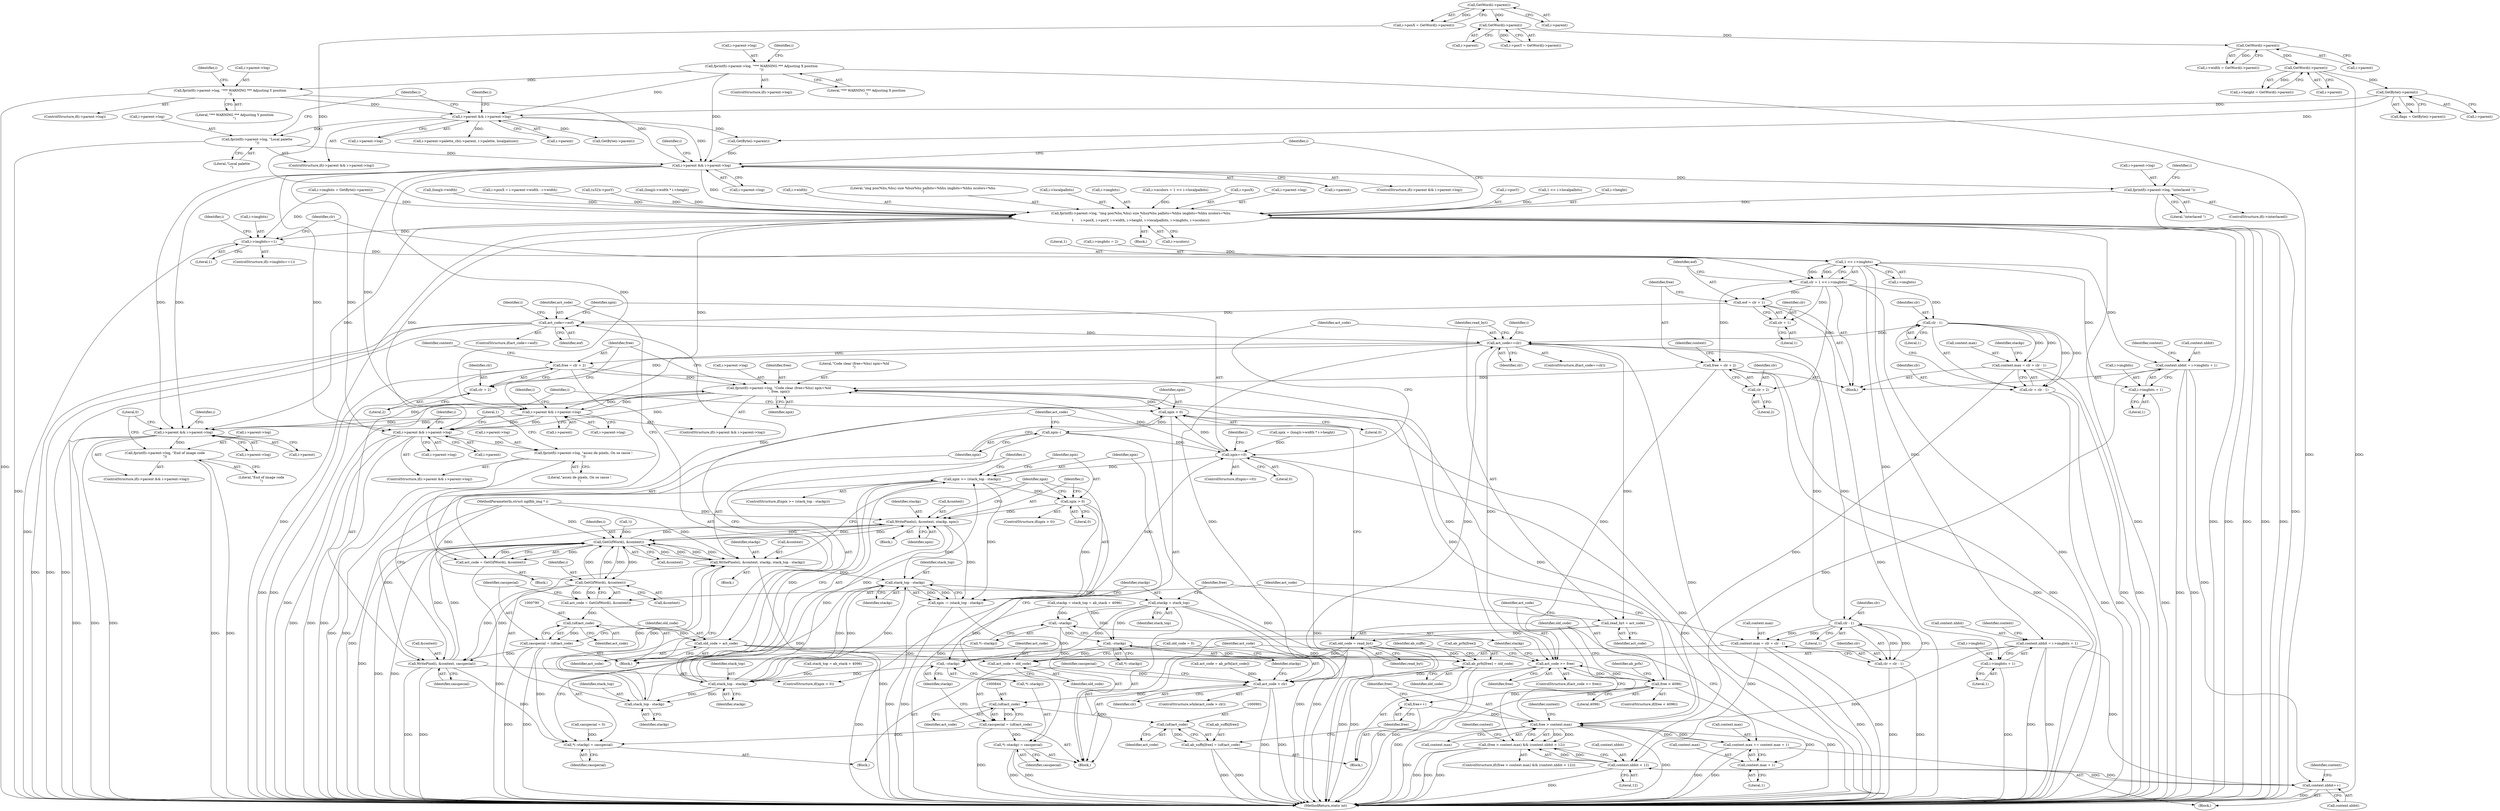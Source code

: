 digraph "0_ngiflib_cf429e0a2fe26b5f01ce0c8e9b79432e94509b6e@API" {
"1000444" [label="(Call,fprintf(i->parent->log, \"Local palette\n\"))"];
"1000435" [label="(Call,i->parent && i->parent->log)"];
"1000379" [label="(Call,GetByte(i->parent))"];
"1000189" [label="(Call,GetWord(i->parent))"];
"1000181" [label="(Call,GetWord(i->parent))"];
"1000173" [label="(Call,GetWord(i->parent))"];
"1000165" [label="(Call,GetWord(i->parent))"];
"1000292" [label="(Call,fprintf(i->parent->log, \"*** WARNING *** Adjusting Y position\n\"))"];
"1000251" [label="(Call,fprintf(i->parent->log, \"*** WARNING *** Adjusting X position\n\"))"];
"1000560" [label="(Call,i->parent && i->parent->log)"];
"1000574" [label="(Call,fprintf(i->parent->log, \"interlaced \"))"];
"1000581" [label="(Call,fprintf(i->parent->log, \"img pos(%hu,%hu) size %hux%hu palbits=%hhu imgbits=%hhu ncolors=%hu\n\",\n\t       i->posX, i->posY, i->width, i->height, i->localpalbits, i->imgbits, i->ncolors))"];
"1000610" [label="(Call,i->imgbits==1)"];
"1000623" [label="(Call,1 << i->imgbits)"];
"1000621" [label="(Call,clr = 1 << i->imgbits)"];
"1000628" [label="(Call,eof = clr + 1)"];
"1000687" [label="(Call,act_code==eof)"];
"1000735" [label="(Call,act_code==clr)"];
"1000758" [label="(Call,free = clr + 2)"];
"1000749" [label="(Call,fprintf(i->parent->log, \"Code clear (free=%hu) npix=%ld\n\", free, npix))"];
"1000692" [label="(Call,i->parent && i->parent->log)"];
"1000701" [label="(Call,fprintf(i->parent->log, \"End of image code\n\"))"];
"1000716" [label="(Call,i->parent && i->parent->log)"];
"1000725" [label="(Call,fprintf(i->parent->log, \"assez de pixels, On se casse !\n\"))"];
"1000740" [label="(Call,i->parent && i->parent->log)"];
"1000796" [label="(Call,npix > 0)"];
"1000804" [label="(Call,npix--)"];
"1000711" [label="(Call,npix==0)"];
"1000852" [label="(Call,npix >= (stack_top - stackp))"];
"1000868" [label="(Call,npix > 0)"];
"1000872" [label="(Call,WritePixels(i, &context, stackp, npix))"];
"1000682" [label="(Call,GetGifWord(i, &context))"];
"1000680" [label="(Call,act_code = GetGifWord(i, &context))"];
"1000783" [label="(Call,GetGifWord(i, &context))"];
"1000781" [label="(Call,act_code = GetGifWord(i, &context))"];
"1000789" [label="(Call,(u8)act_code)"];
"1000787" [label="(Call,casspecial = (u8)act_code)"];
"1000799" [label="(Call,WritePixel(i, &context, casspecial))"];
"1000816" [label="(Call,*(--stackp) = casspecial)"];
"1000792" [label="(Call,old_code = act_code)"];
"1000821" [label="(Call,act_code = old_code)"];
"1000825" [label="(Call,act_code > clr)"];
"1000843" [label="(Call,(u8)act_code)"];
"1000841" [label="(Call,casspecial = (u8)act_code)"];
"1000846" [label="(Call,*(--stackp) = casspecial)"];
"1000900" [label="(Call,(u8)act_code)"];
"1000896" [label="(Call,ab_suffx[free] = (u8)act_code)"];
"1000891" [label="(Call,ab_prfx[free] = old_code)"];
"1000858" [label="(Call,WritePixels(i, &context, stackp, stack_top - stackp))"];
"1000880" [label="(Call,stack_top - stackp)"];
"1000854" [label="(Call,stack_top - stackp)"];
"1000863" [label="(Call,stack_top - stackp)"];
"1000878" [label="(Call,npix -= (stack_top - stackp))"];
"1000883" [label="(Call,stackp = stack_top)"];
"1000818" [label="(Call,--stackp)"];
"1000831" [label="(Call,--stackp)"];
"1000848" [label="(Call,--stackp)"];
"1000812" [label="(Call,act_code >= free)"];
"1000887" [label="(Call,free < 4096)"];
"1000903" [label="(Call,free++)"];
"1000907" [label="(Call,free > context.max)"];
"1000906" [label="(Call,(free > context.max) && (context.nbbit < 12))"];
"1000922" [label="(Call,context.max += context.max + 1)"];
"1000926" [label="(Call,context.max + 1)"];
"1000760" [label="(Call,clr + 2)"];
"1000778" [label="(Call,clr - 1)"];
"1000772" [label="(Call,context.max = clr + clr - 1)"];
"1000776" [label="(Call,clr + clr - 1)"];
"1000808" [label="(Call,read_byt = act_code)"];
"1000931" [label="(Call,old_code = read_byt)"];
"1000630" [label="(Call,clr + 1)"];
"1000633" [label="(Call,free = clr + 2)"];
"1000635" [label="(Call,clr + 2)"];
"1000653" [label="(Call,clr - 1)"];
"1000647" [label="(Call,context.max = clr + clr - 1)"];
"1000651" [label="(Call,clr + clr - 1)"];
"1000638" [label="(Call,context.nbbit = i->imgbits + 1)"];
"1000912" [label="(Call,context.nbbit < 12)"];
"1000918" [label="(Call,context.nbbit++)"];
"1000642" [label="(Call,i->imgbits + 1)"];
"1000763" [label="(Call,context.nbbit = i->imgbits + 1)"];
"1000767" [label="(Call,i->imgbits + 1)"];
"1000900" [label="(Call,(u8)act_code)"];
"1000129" [label="(MethodParameterIn,struct ngiflib_img * i)"];
"1000301" [label="(Identifier,i)"];
"1000580" [label="(Literal,\"interlaced \")"];
"1000701" [label="(Call,fprintf(i->parent->log, \"End of image code\n\"))"];
"1000904" [label="(Identifier,free)"];
"1000369" [label="(Call,(long)i->width)"];
"1000245" [label="(ControlStructure,if(i->parent->log))"];
"1000815" [label="(Block,)"];
"1000166" [label="(Call,i->parent)"];
"1000927" [label="(Call,context.max)"];
"1000258" [label="(Call,i->posX = i->parent->width - i->width)"];
"1000257" [label="(Literal,\"*** WARNING *** Adjusting X position\n\")"];
"1000341" [label="(Call,(u32)i->posY)"];
"1000731" [label="(Literal,\"assez de pixels, On se casse !\n\")"];
"1000710" [label="(ControlStructure,if(npix==0))"];
"1000800" [label="(Identifier,i)"];
"1000625" [label="(Call,i->imgbits)"];
"1000869" [label="(Identifier,npix)"];
"1000251" [label="(Call,fprintf(i->parent->log, \"*** WARNING *** Adjusting X position\n\"))"];
"1000826" [label="(Identifier,act_code)"];
"1000434" [label="(ControlStructure,if(i->parent && i->parent->log))"];
"1000368" [label="(Call,(long)i->width * i->height)"];
"1000564" [label="(Call,i->parent->log)"];
"1000804" [label="(Call,npix--)"];
"1000893" [label="(Identifier,ab_prfx)"];
"1000733" [label="(Literal,1)"];
"1000791" [label="(Identifier,act_code)"];
"1000293" [label="(Call,i->parent->log)"];
"1000561" [label="(Call,i->parent)"];
"1000648" [label="(Call,context.max)"];
"1000814" [label="(Identifier,free)"];
"1000173" [label="(Call,GetWord(i->parent))"];
"1000614" [label="(Literal,1)"];
"1000143" [label="(Call,old_code = 0)"];
"1000764" [label="(Call,context.nbbit)"];
"1000807" [label="(Block,)"];
"1000763" [label="(Call,context.nbbit = i->imgbits + 1)"];
"1000871" [label="(Block,)"];
"1000640" [label="(Identifier,context)"];
"1000787" [label="(Call,casspecial = (u8)act_code)"];
"1000185" [label="(Call,i->height = GetWord(i->parent))"];
"1000712" [label="(Identifier,npix)"];
"1000182" [label="(Call,i->parent)"];
"1000450" [label="(Literal,\"Local palette\n\")"];
"1000908" [label="(Identifier,free)"];
"1000611" [label="(Call,i->imgbits)"];
"1000862" [label="(Identifier,stackp)"];
"1000581" [label="(Call,fprintf(i->parent->log, \"img pos(%hu,%hu) size %hux%hu palbits=%hhu imgbits=%hhu ncolors=%hu\n\",\n\t       i->posX, i->posY, i->width, i->height, i->localpalbits, i->imgbits, i->ncolors))"];
"1000687" [label="(Call,act_code==eof)"];
"1000778" [label="(Call,clr - 1)"];
"1000765" [label="(Identifier,context)"];
"1000905" [label="(ControlStructure,if((free > context.max) && (context.nbbit < 12)))"];
"1000783" [label="(Call,GetGifWord(i, &context))"];
"1000930" [label="(Literal,1)"];
"1000784" [label="(Identifier,i)"];
"1000882" [label="(Identifier,stackp)"];
"1000858" [label="(Call,WritePixels(i, &context, stackp, stack_top - stackp))"];
"1000744" [label="(Call,i->parent->log)"];
"1000551" [label="(Call,i->imgbits = GetByte(i->parent))"];
"1000713" [label="(Literal,0)"];
"1000623" [label="(Call,1 << i->imgbits)"];
"1000555" [label="(Call,GetByte(i->parent))"];
"1000771" [label="(Literal,1)"];
"1000594" [label="(Call,i->width)"];
"1000653" [label="(Call,clr - 1)"];
"1000864" [label="(Identifier,stack_top)"];
"1000621" [label="(Call,clr = 1 << i->imgbits)"];
"1000795" [label="(ControlStructure,if(npix > 0))"];
"1000737" [label="(Identifier,clr)"];
"1000868" [label="(Call,npix > 0)"];
"1000850" [label="(Identifier,casspecial)"];
"1000686" [label="(ControlStructure,if(act_code==eof))"];
"1000936" [label="(MethodReturn,static int)"];
"1000720" [label="(Call,i->parent->log)"];
"1000896" [label="(Call,ab_suffx[free] = (u8)act_code)"];
"1000649" [label="(Identifier,context)"];
"1000773" [label="(Call,context.max)"];
"1000572" [label="(Identifier,i)"];
"1000639" [label="(Call,context.nbbit)"];
"1000616" [label="(Call,i->imgbits = 2)"];
"1000913" [label="(Call,context.nbbit)"];
"1000920" [label="(Identifier,context)"];
"1000785" [label="(Call,&context)"];
"1000856" [label="(Identifier,stackp)"];
"1000658" [label="(Call,stack_top = ab_stack + 4096)"];
"1000818" [label="(Call,--stackp)"];
"1000654" [label="(Identifier,clr)"];
"1000842" [label="(Identifier,casspecial)"];
"1000702" [label="(Call,i->parent->log)"];
"1000808" [label="(Call,read_byt = act_code)"];
"1000693" [label="(Call,i->parent)"];
"1000811" [label="(ControlStructure,if(act_code >= free))"];
"1000298" [label="(Literal,\"*** WARNING *** Adjusting Y position\n\")"];
"1000777" [label="(Identifier,clr)"];
"1000857" [label="(Block,)"];
"1000651" [label="(Call,clr + clr - 1)"];
"1000924" [label="(Identifier,context)"];
"1000707" [label="(Literal,\"End of image code\n\")"];
"1000780" [label="(Literal,1)"];
"1000886" [label="(ControlStructure,if(free < 4096))"];
"1000439" [label="(Call,i->parent->log)"];
"1000152" [label="(Call,casspecial = 0)"];
"1000890" [label="(Block,)"];
"1000190" [label="(Call,i->parent)"];
"1000189" [label="(Call,GetWord(i->parent))"];
"1000742" [label="(Identifier,i)"];
"1000694" [label="(Identifier,i)"];
"1000718" [label="(Identifier,i)"];
"1000922" [label="(Call,context.max += context.max + 1)"];
"1000643" [label="(Call,i->imgbits)"];
"1000767" [label="(Call,i->imgbits + 1)"];
"1000715" [label="(ControlStructure,if(i->parent && i->parent->log))"];
"1000836" [label="(Call,act_code = ab_prfx[act_code])"];
"1000892" [label="(Call,ab_prfx[free])"];
"1000760" [label="(Call,clr + 2)"];
"1000812" [label="(Call,act_code >= free)"];
"1000845" [label="(Identifier,act_code)"];
"1000682" [label="(Call,GetGifWord(i, &context))"];
"1000684" [label="(Call,&context)"];
"1000848" [label="(Call,--stackp)"];
"1000883" [label="(Call,stackp = stack_top)"];
"1000903" [label="(Call,free++)"];
"1000636" [label="(Identifier,clr)"];
"1000867" [label="(ControlStructure,if(npix > 0))"];
"1000587" [label="(Literal,\"img pos(%hu,%hu) size %hux%hu palbits=%hhu imgbits=%hhu ncolors=%hu\n\")"];
"1000931" [label="(Call,old_code = read_byt)"];
"1000692" [label="(Call,i->parent && i->parent->log)"];
"1000817" [label="(Call,*(--stackp))"];
"1000895" [label="(Identifier,old_code)"];
"1000761" [label="(Identifier,clr)"];
"1000880" [label="(Call,stack_top - stackp)"];
"1000740" [label="(Call,i->parent && i->parent->log)"];
"1000788" [label="(Identifier,casspecial)"];
"1000914" [label="(Identifier,context)"];
"1000447" [label="(Identifier,i)"];
"1000379" [label="(Call,GetByte(i->parent))"];
"1000575" [label="(Call,i->parent->log)"];
"1000860" [label="(Call,&context)"];
"1000741" [label="(Call,i->parent)"];
"1000876" [label="(Identifier,stackp)"];
"1000919" [label="(Call,context.nbbit)"];
"1000716" [label="(Call,i->parent && i->parent->log)"];
"1000855" [label="(Identifier,stack_top)"];
"1000444" [label="(Call,fprintf(i->parent->log, \"Local palette\n\"))"];
"1000600" [label="(Call,i->localpalbits)"];
"1000161" [label="(Call,i->posX = GetWord(i->parent))"];
"1000796" [label="(Call,npix > 0)"];
"1000696" [label="(Call,i->parent->log)"];
"1000739" [label="(ControlStructure,if(i->parent && i->parent->log))"];
"1000933" [label="(Identifier,read_byt)"];
"1000165" [label="(Call,GetWord(i->parent))"];
"1000637" [label="(Literal,2)"];
"1000789" [label="(Call,(u8)act_code)"];
"1000878" [label="(Call,npix -= (stack_top - stackp))"];
"1000260" [label="(Identifier,i)"];
"1000634" [label="(Identifier,free)"];
"1000759" [label="(Identifier,free)"];
"1000821" [label="(Call,act_code = old_code)"];
"1000824" [label="(ControlStructure,while(act_code > clr))"];
"1000711" [label="(Call,npix==0)"];
"1000130" [label="(Block,)"];
"1000781" [label="(Call,act_code = GetGifWord(i, &context))"];
"1000813" [label="(Identifier,act_code)"];
"1000809" [label="(Identifier,read_byt)"];
"1000704" [label="(Identifier,i)"];
"1000603" [label="(Call,i->imgbits)"];
"1000646" [label="(Literal,1)"];
"1000799" [label="(Call,WritePixel(i, &context, casspecial))"];
"1000891" [label="(Call,ab_prfx[free] = old_code)"];
"1000606" [label="(Call,i->ncolors)"];
"1000542" [label="(Call,i->ncolors = 1 << i->localpalbits)"];
"1000872" [label="(Call,WritePixels(i, &context, stackp, npix))"];
"1000825" [label="(Call,act_code > clr)"];
"1000445" [label="(Call,i->parent->log)"];
"1000820" [label="(Identifier,casspecial)"];
"1000888" [label="(Identifier,free)"];
"1000792" [label="(Call,old_code = act_code)"];
"1000916" [label="(Literal,12)"];
"1000252" [label="(Call,i->parent->log)"];
"1000776" [label="(Call,clr + clr - 1)"];
"1000588" [label="(Call,i->posX)"];
"1000798" [label="(Literal,0)"];
"1000841" [label="(Call,casspecial = (u8)act_code)"];
"1000612" [label="(Identifier,i)"];
"1000689" [label="(Identifier,eof)"];
"1000849" [label="(Identifier,stackp)"];
"1000870" [label="(Literal,0)"];
"1000823" [label="(Identifier,old_code)"];
"1000907" [label="(Call,free > context.max)"];
"1000932" [label="(Identifier,old_code)"];
"1000514" [label="(Call,i->parent->palette_cb(i->parent, i->palette, localpalsize))"];
"1000655" [label="(Literal,1)"];
"1000774" [label="(Identifier,context)"];
"1000752" [label="(Identifier,i)"];
"1000917" [label="(Block,)"];
"1000582" [label="(Call,i->parent->log)"];
"1000638" [label="(Call,context.nbbit = i->imgbits + 1)"];
"1000854" [label="(Call,stack_top - stackp)"];
"1000591" [label="(Call,i->posY)"];
"1000822" [label="(Identifier,act_code)"];
"1000624" [label="(Literal,1)"];
"1000898" [label="(Identifier,ab_suffx)"];
"1000618" [label="(Identifier,i)"];
"1000377" [label="(Call,flags = GetByte(i->parent))"];
"1000181" [label="(Call,GetWord(i->parent))"];
"1000632" [label="(Literal,1)"];
"1000642" [label="(Call,i->imgbits + 1)"];
"1000560" [label="(Call,i->parent && i->parent->log)"];
"1000803" [label="(Identifier,casspecial)"];
"1000801" [label="(Call,&context)"];
"1000622" [label="(Identifier,clr)"];
"1000366" [label="(Call,npix = (long)i->width * i->height)"];
"1000734" [label="(ControlStructure,if(act_code==clr))"];
"1000750" [label="(Call,i->parent->log)"];
"1000156" [label="(Call,!i)"];
"1000631" [label="(Identifier,clr)"];
"1000846" [label="(Call,*(--stackp) = casspecial)"];
"1000683" [label="(Identifier,i)"];
"1000897" [label="(Call,ab_suffx[free])"];
"1000629" [label="(Identifier,eof)"];
"1000797" [label="(Identifier,npix)"];
"1000902" [label="(Identifier,act_code)"];
"1000174" [label="(Call,i->parent)"];
"1000909" [label="(Call,context.max)"];
"1000879" [label="(Identifier,npix)"];
"1000923" [label="(Call,context.max)"];
"1000918" [label="(Call,context.nbbit++)"];
"1000380" [label="(Call,i->parent)"];
"1000574" [label="(Call,fprintf(i->parent->log, \"interlaced \"))"];
"1000852" [label="(Call,npix >= (stack_top - stackp))"];
"1000843" [label="(Call,(u8)act_code)"];
"1000865" [label="(Identifier,stackp)"];
"1000757" [label="(Identifier,npix)"];
"1000292" [label="(Call,fprintf(i->parent->log, \"*** WARNING *** Adjusting Y position\n\"))"];
"1000546" [label="(Call,1 << i->localpalbits)"];
"1000610" [label="(Call,i->imgbits==1)"];
"1000633" [label="(Call,free = clr + 2)"];
"1000709" [label="(Literal,0)"];
"1000827" [label="(Identifier,clr)"];
"1000832" [label="(Identifier,stackp)"];
"1000884" [label="(Identifier,stackp)"];
"1000657" [label="(Identifier,stackp)"];
"1000810" [label="(Identifier,act_code)"];
"1000728" [label="(Identifier,i)"];
"1000758" [label="(Call,free = clr + 2)"];
"1000735" [label="(Call,act_code==clr)"];
"1000782" [label="(Identifier,act_code)"];
"1000794" [label="(Identifier,act_code)"];
"1000736" [label="(Identifier,act_code)"];
"1000874" [label="(Call,&context)"];
"1000881" [label="(Identifier,stack_top)"];
"1000851" [label="(ControlStructure,if(npix >= (stack_top - stackp)))"];
"1000912" [label="(Call,context.nbbit < 12)"];
"1000756" [label="(Identifier,free)"];
"1000628" [label="(Call,eof = clr + 1)"];
"1000691" [label="(ControlStructure,if(i->parent && i->parent->log))"];
"1000681" [label="(Identifier,act_code)"];
"1000679" [label="(Block,)"];
"1000819" [label="(Identifier,stackp)"];
"1000652" [label="(Identifier,clr)"];
"1000768" [label="(Call,i->imgbits)"];
"1000889" [label="(Literal,4096)"];
"1000597" [label="(Call,i->height)"];
"1000635" [label="(Call,clr + 2)"];
"1000169" [label="(Call,i->posY = GetWord(i->parent))"];
"1000584" [label="(Identifier,i)"];
"1000609" [label="(ControlStructure,if(i->imgbits==1))"];
"1000453" [label="(Identifier,i)"];
"1000569" [label="(Block,)"];
"1000779" [label="(Identifier,clr)"];
"1000877" [label="(Identifier,npix)"];
"1000436" [label="(Call,i->parent)"];
"1000177" [label="(Call,i->width = GetWord(i->parent))"];
"1000755" [label="(Literal,\"Code clear (free=%hu) npix=%ld\n\")"];
"1000859" [label="(Identifier,i)"];
"1000480" [label="(Call,GetByte(i->parent))"];
"1000680" [label="(Call,act_code = GetGifWord(i, &context))"];
"1000726" [label="(Call,i->parent->log)"];
"1000805" [label="(Identifier,npix)"];
"1000847" [label="(Call,*(--stackp))"];
"1000570" [label="(ControlStructure,if(i->interlaced))"];
"1000738" [label="(Block,)"];
"1000286" [label="(ControlStructure,if(i->parent->log))"];
"1000853" [label="(Identifier,npix)"];
"1000885" [label="(Identifier,stack_top)"];
"1000688" [label="(Identifier,act_code)"];
"1000559" [label="(ControlStructure,if(i->parent && i->parent->log))"];
"1000887" [label="(Call,free < 4096)"];
"1000717" [label="(Call,i->parent)"];
"1000873" [label="(Identifier,i)"];
"1000863" [label="(Call,stack_top - stackp)"];
"1000831" [label="(Call,--stackp)"];
"1000749" [label="(Call,fprintf(i->parent->log, \"Code clear (free=%hu) npix=%ld\n\", free, npix))"];
"1000816" [label="(Call,*(--stackp) = casspecial)"];
"1000772" [label="(Call,context.max = clr + clr - 1)"];
"1000906" [label="(Call,(free > context.max) && (context.nbbit < 12))"];
"1000435" [label="(Call,i->parent && i->parent->log)"];
"1000725" [label="(Call,fprintf(i->parent->log, \"assez de pixels, On se casse !\n\"))"];
"1000793" [label="(Identifier,old_code)"];
"1000647" [label="(Call,context.max = clr + clr - 1)"];
"1000762" [label="(Literal,2)"];
"1000656" [label="(Call,stackp = stack_top = ab_stack + 4096)"];
"1000630" [label="(Call,clr + 1)"];
"1000830" [label="(Call,*(--stackp))"];
"1000926" [label="(Call,context.max + 1)"];
"1000444" -> "1000434"  [label="AST: "];
"1000444" -> "1000450"  [label="CFG: "];
"1000445" -> "1000444"  [label="AST: "];
"1000450" -> "1000444"  [label="AST: "];
"1000453" -> "1000444"  [label="CFG: "];
"1000444" -> "1000936"  [label="DDG: "];
"1000435" -> "1000444"  [label="DDG: "];
"1000444" -> "1000560"  [label="DDG: "];
"1000435" -> "1000434"  [label="AST: "];
"1000435" -> "1000436"  [label="CFG: "];
"1000435" -> "1000439"  [label="CFG: "];
"1000436" -> "1000435"  [label="AST: "];
"1000439" -> "1000435"  [label="AST: "];
"1000447" -> "1000435"  [label="CFG: "];
"1000453" -> "1000435"  [label="CFG: "];
"1000379" -> "1000435"  [label="DDG: "];
"1000292" -> "1000435"  [label="DDG: "];
"1000251" -> "1000435"  [label="DDG: "];
"1000435" -> "1000480"  [label="DDG: "];
"1000435" -> "1000514"  [label="DDG: "];
"1000435" -> "1000555"  [label="DDG: "];
"1000435" -> "1000560"  [label="DDG: "];
"1000379" -> "1000377"  [label="AST: "];
"1000379" -> "1000380"  [label="CFG: "];
"1000380" -> "1000379"  [label="AST: "];
"1000377" -> "1000379"  [label="CFG: "];
"1000379" -> "1000377"  [label="DDG: "];
"1000189" -> "1000379"  [label="DDG: "];
"1000379" -> "1000555"  [label="DDG: "];
"1000189" -> "1000185"  [label="AST: "];
"1000189" -> "1000190"  [label="CFG: "];
"1000190" -> "1000189"  [label="AST: "];
"1000185" -> "1000189"  [label="CFG: "];
"1000189" -> "1000936"  [label="DDG: "];
"1000189" -> "1000185"  [label="DDG: "];
"1000181" -> "1000189"  [label="DDG: "];
"1000181" -> "1000177"  [label="AST: "];
"1000181" -> "1000182"  [label="CFG: "];
"1000182" -> "1000181"  [label="AST: "];
"1000177" -> "1000181"  [label="CFG: "];
"1000181" -> "1000177"  [label="DDG: "];
"1000173" -> "1000181"  [label="DDG: "];
"1000173" -> "1000169"  [label="AST: "];
"1000173" -> "1000174"  [label="CFG: "];
"1000174" -> "1000173"  [label="AST: "];
"1000169" -> "1000173"  [label="CFG: "];
"1000173" -> "1000169"  [label="DDG: "];
"1000165" -> "1000173"  [label="DDG: "];
"1000165" -> "1000161"  [label="AST: "];
"1000165" -> "1000166"  [label="CFG: "];
"1000166" -> "1000165"  [label="AST: "];
"1000161" -> "1000165"  [label="CFG: "];
"1000165" -> "1000161"  [label="DDG: "];
"1000292" -> "1000286"  [label="AST: "];
"1000292" -> "1000298"  [label="CFG: "];
"1000293" -> "1000292"  [label="AST: "];
"1000298" -> "1000292"  [label="AST: "];
"1000301" -> "1000292"  [label="CFG: "];
"1000292" -> "1000936"  [label="DDG: "];
"1000251" -> "1000292"  [label="DDG: "];
"1000292" -> "1000560"  [label="DDG: "];
"1000251" -> "1000245"  [label="AST: "];
"1000251" -> "1000257"  [label="CFG: "];
"1000252" -> "1000251"  [label="AST: "];
"1000257" -> "1000251"  [label="AST: "];
"1000260" -> "1000251"  [label="CFG: "];
"1000251" -> "1000936"  [label="DDG: "];
"1000251" -> "1000560"  [label="DDG: "];
"1000560" -> "1000559"  [label="AST: "];
"1000560" -> "1000561"  [label="CFG: "];
"1000560" -> "1000564"  [label="CFG: "];
"1000561" -> "1000560"  [label="AST: "];
"1000564" -> "1000560"  [label="AST: "];
"1000572" -> "1000560"  [label="CFG: "];
"1000612" -> "1000560"  [label="CFG: "];
"1000555" -> "1000560"  [label="DDG: "];
"1000560" -> "1000574"  [label="DDG: "];
"1000560" -> "1000581"  [label="DDG: "];
"1000560" -> "1000692"  [label="DDG: "];
"1000560" -> "1000692"  [label="DDG: "];
"1000560" -> "1000716"  [label="DDG: "];
"1000560" -> "1000716"  [label="DDG: "];
"1000560" -> "1000740"  [label="DDG: "];
"1000560" -> "1000740"  [label="DDG: "];
"1000574" -> "1000570"  [label="AST: "];
"1000574" -> "1000580"  [label="CFG: "];
"1000575" -> "1000574"  [label="AST: "];
"1000580" -> "1000574"  [label="AST: "];
"1000584" -> "1000574"  [label="CFG: "];
"1000574" -> "1000936"  [label="DDG: "];
"1000574" -> "1000581"  [label="DDG: "];
"1000581" -> "1000569"  [label="AST: "];
"1000581" -> "1000606"  [label="CFG: "];
"1000582" -> "1000581"  [label="AST: "];
"1000587" -> "1000581"  [label="AST: "];
"1000588" -> "1000581"  [label="AST: "];
"1000591" -> "1000581"  [label="AST: "];
"1000594" -> "1000581"  [label="AST: "];
"1000597" -> "1000581"  [label="AST: "];
"1000600" -> "1000581"  [label="AST: "];
"1000603" -> "1000581"  [label="AST: "];
"1000606" -> "1000581"  [label="AST: "];
"1000612" -> "1000581"  [label="CFG: "];
"1000581" -> "1000936"  [label="DDG: "];
"1000581" -> "1000936"  [label="DDG: "];
"1000581" -> "1000936"  [label="DDG: "];
"1000581" -> "1000936"  [label="DDG: "];
"1000581" -> "1000936"  [label="DDG: "];
"1000581" -> "1000936"  [label="DDG: "];
"1000581" -> "1000936"  [label="DDG: "];
"1000258" -> "1000581"  [label="DDG: "];
"1000161" -> "1000581"  [label="DDG: "];
"1000341" -> "1000581"  [label="DDG: "];
"1000369" -> "1000581"  [label="DDG: "];
"1000368" -> "1000581"  [label="DDG: "];
"1000546" -> "1000581"  [label="DDG: "];
"1000551" -> "1000581"  [label="DDG: "];
"1000542" -> "1000581"  [label="DDG: "];
"1000581" -> "1000610"  [label="DDG: "];
"1000581" -> "1000692"  [label="DDG: "];
"1000581" -> "1000716"  [label="DDG: "];
"1000581" -> "1000740"  [label="DDG: "];
"1000610" -> "1000609"  [label="AST: "];
"1000610" -> "1000614"  [label="CFG: "];
"1000611" -> "1000610"  [label="AST: "];
"1000614" -> "1000610"  [label="AST: "];
"1000618" -> "1000610"  [label="CFG: "];
"1000622" -> "1000610"  [label="CFG: "];
"1000610" -> "1000936"  [label="DDG: "];
"1000551" -> "1000610"  [label="DDG: "];
"1000610" -> "1000623"  [label="DDG: "];
"1000623" -> "1000621"  [label="AST: "];
"1000623" -> "1000625"  [label="CFG: "];
"1000624" -> "1000623"  [label="AST: "];
"1000625" -> "1000623"  [label="AST: "];
"1000621" -> "1000623"  [label="CFG: "];
"1000623" -> "1000621"  [label="DDG: "];
"1000623" -> "1000621"  [label="DDG: "];
"1000616" -> "1000623"  [label="DDG: "];
"1000623" -> "1000638"  [label="DDG: "];
"1000623" -> "1000642"  [label="DDG: "];
"1000623" -> "1000763"  [label="DDG: "];
"1000623" -> "1000767"  [label="DDG: "];
"1000621" -> "1000130"  [label="AST: "];
"1000622" -> "1000621"  [label="AST: "];
"1000629" -> "1000621"  [label="CFG: "];
"1000621" -> "1000936"  [label="DDG: "];
"1000621" -> "1000628"  [label="DDG: "];
"1000621" -> "1000630"  [label="DDG: "];
"1000621" -> "1000633"  [label="DDG: "];
"1000621" -> "1000635"  [label="DDG: "];
"1000621" -> "1000653"  [label="DDG: "];
"1000628" -> "1000130"  [label="AST: "];
"1000628" -> "1000630"  [label="CFG: "];
"1000629" -> "1000628"  [label="AST: "];
"1000630" -> "1000628"  [label="AST: "];
"1000634" -> "1000628"  [label="CFG: "];
"1000628" -> "1000936"  [label="DDG: "];
"1000628" -> "1000687"  [label="DDG: "];
"1000687" -> "1000686"  [label="AST: "];
"1000687" -> "1000689"  [label="CFG: "];
"1000688" -> "1000687"  [label="AST: "];
"1000689" -> "1000687"  [label="AST: "];
"1000694" -> "1000687"  [label="CFG: "];
"1000712" -> "1000687"  [label="CFG: "];
"1000687" -> "1000936"  [label="DDG: "];
"1000687" -> "1000936"  [label="DDG: "];
"1000687" -> "1000936"  [label="DDG: "];
"1000680" -> "1000687"  [label="DDG: "];
"1000687" -> "1000735"  [label="DDG: "];
"1000735" -> "1000734"  [label="AST: "];
"1000735" -> "1000737"  [label="CFG: "];
"1000736" -> "1000735"  [label="AST: "];
"1000737" -> "1000735"  [label="AST: "];
"1000742" -> "1000735"  [label="CFG: "];
"1000809" -> "1000735"  [label="CFG: "];
"1000735" -> "1000936"  [label="DDG: "];
"1000825" -> "1000735"  [label="DDG: "];
"1000653" -> "1000735"  [label="DDG: "];
"1000778" -> "1000735"  [label="DDG: "];
"1000735" -> "1000758"  [label="DDG: "];
"1000735" -> "1000760"  [label="DDG: "];
"1000735" -> "1000778"  [label="DDG: "];
"1000735" -> "1000808"  [label="DDG: "];
"1000735" -> "1000812"  [label="DDG: "];
"1000735" -> "1000825"  [label="DDG: "];
"1000758" -> "1000738"  [label="AST: "];
"1000758" -> "1000760"  [label="CFG: "];
"1000759" -> "1000758"  [label="AST: "];
"1000760" -> "1000758"  [label="AST: "];
"1000765" -> "1000758"  [label="CFG: "];
"1000758" -> "1000936"  [label="DDG: "];
"1000758" -> "1000936"  [label="DDG: "];
"1000758" -> "1000749"  [label="DDG: "];
"1000758" -> "1000812"  [label="DDG: "];
"1000749" -> "1000739"  [label="AST: "];
"1000749" -> "1000757"  [label="CFG: "];
"1000750" -> "1000749"  [label="AST: "];
"1000755" -> "1000749"  [label="AST: "];
"1000756" -> "1000749"  [label="AST: "];
"1000757" -> "1000749"  [label="AST: "];
"1000759" -> "1000749"  [label="CFG: "];
"1000749" -> "1000936"  [label="DDG: "];
"1000749" -> "1000692"  [label="DDG: "];
"1000749" -> "1000716"  [label="DDG: "];
"1000749" -> "1000740"  [label="DDG: "];
"1000740" -> "1000749"  [label="DDG: "];
"1000907" -> "1000749"  [label="DDG: "];
"1000887" -> "1000749"  [label="DDG: "];
"1000633" -> "1000749"  [label="DDG: "];
"1000711" -> "1000749"  [label="DDG: "];
"1000749" -> "1000796"  [label="DDG: "];
"1000692" -> "1000691"  [label="AST: "];
"1000692" -> "1000693"  [label="CFG: "];
"1000692" -> "1000696"  [label="CFG: "];
"1000693" -> "1000692"  [label="AST: "];
"1000696" -> "1000692"  [label="AST: "];
"1000704" -> "1000692"  [label="CFG: "];
"1000709" -> "1000692"  [label="CFG: "];
"1000692" -> "1000936"  [label="DDG: "];
"1000692" -> "1000936"  [label="DDG: "];
"1000692" -> "1000936"  [label="DDG: "];
"1000740" -> "1000692"  [label="DDG: "];
"1000740" -> "1000692"  [label="DDG: "];
"1000692" -> "1000701"  [label="DDG: "];
"1000701" -> "1000691"  [label="AST: "];
"1000701" -> "1000707"  [label="CFG: "];
"1000702" -> "1000701"  [label="AST: "];
"1000707" -> "1000701"  [label="AST: "];
"1000709" -> "1000701"  [label="CFG: "];
"1000701" -> "1000936"  [label="DDG: "];
"1000701" -> "1000936"  [label="DDG: "];
"1000716" -> "1000715"  [label="AST: "];
"1000716" -> "1000717"  [label="CFG: "];
"1000716" -> "1000720"  [label="CFG: "];
"1000717" -> "1000716"  [label="AST: "];
"1000720" -> "1000716"  [label="AST: "];
"1000728" -> "1000716"  [label="CFG: "];
"1000733" -> "1000716"  [label="CFG: "];
"1000716" -> "1000936"  [label="DDG: "];
"1000716" -> "1000936"  [label="DDG: "];
"1000716" -> "1000936"  [label="DDG: "];
"1000740" -> "1000716"  [label="DDG: "];
"1000740" -> "1000716"  [label="DDG: "];
"1000716" -> "1000725"  [label="DDG: "];
"1000725" -> "1000715"  [label="AST: "];
"1000725" -> "1000731"  [label="CFG: "];
"1000726" -> "1000725"  [label="AST: "];
"1000731" -> "1000725"  [label="AST: "];
"1000733" -> "1000725"  [label="CFG: "];
"1000725" -> "1000936"  [label="DDG: "];
"1000725" -> "1000936"  [label="DDG: "];
"1000740" -> "1000739"  [label="AST: "];
"1000740" -> "1000741"  [label="CFG: "];
"1000740" -> "1000744"  [label="CFG: "];
"1000741" -> "1000740"  [label="AST: "];
"1000744" -> "1000740"  [label="AST: "];
"1000752" -> "1000740"  [label="CFG: "];
"1000759" -> "1000740"  [label="CFG: "];
"1000796" -> "1000795"  [label="AST: "];
"1000796" -> "1000798"  [label="CFG: "];
"1000797" -> "1000796"  [label="AST: "];
"1000798" -> "1000796"  [label="AST: "];
"1000800" -> "1000796"  [label="CFG: "];
"1000805" -> "1000796"  [label="CFG: "];
"1000796" -> "1000936"  [label="DDG: "];
"1000711" -> "1000796"  [label="DDG: "];
"1000796" -> "1000804"  [label="DDG: "];
"1000804" -> "1000738"  [label="AST: "];
"1000804" -> "1000805"  [label="CFG: "];
"1000805" -> "1000804"  [label="AST: "];
"1000681" -> "1000804"  [label="CFG: "];
"1000804" -> "1000936"  [label="DDG: "];
"1000804" -> "1000711"  [label="DDG: "];
"1000711" -> "1000710"  [label="AST: "];
"1000711" -> "1000713"  [label="CFG: "];
"1000712" -> "1000711"  [label="AST: "];
"1000713" -> "1000711"  [label="AST: "];
"1000718" -> "1000711"  [label="CFG: "];
"1000736" -> "1000711"  [label="CFG: "];
"1000711" -> "1000936"  [label="DDG: "];
"1000711" -> "1000936"  [label="DDG: "];
"1000366" -> "1000711"  [label="DDG: "];
"1000878" -> "1000711"  [label="DDG: "];
"1000711" -> "1000852"  [label="DDG: "];
"1000852" -> "1000851"  [label="AST: "];
"1000852" -> "1000854"  [label="CFG: "];
"1000853" -> "1000852"  [label="AST: "];
"1000854" -> "1000852"  [label="AST: "];
"1000859" -> "1000852"  [label="CFG: "];
"1000869" -> "1000852"  [label="CFG: "];
"1000852" -> "1000936"  [label="DDG: "];
"1000854" -> "1000852"  [label="DDG: "];
"1000854" -> "1000852"  [label="DDG: "];
"1000852" -> "1000868"  [label="DDG: "];
"1000852" -> "1000878"  [label="DDG: "];
"1000868" -> "1000867"  [label="AST: "];
"1000868" -> "1000870"  [label="CFG: "];
"1000869" -> "1000868"  [label="AST: "];
"1000870" -> "1000868"  [label="AST: "];
"1000873" -> "1000868"  [label="CFG: "];
"1000879" -> "1000868"  [label="CFG: "];
"1000868" -> "1000936"  [label="DDG: "];
"1000868" -> "1000872"  [label="DDG: "];
"1000868" -> "1000878"  [label="DDG: "];
"1000872" -> "1000871"  [label="AST: "];
"1000872" -> "1000877"  [label="CFG: "];
"1000873" -> "1000872"  [label="AST: "];
"1000874" -> "1000872"  [label="AST: "];
"1000876" -> "1000872"  [label="AST: "];
"1000877" -> "1000872"  [label="AST: "];
"1000879" -> "1000872"  [label="CFG: "];
"1000872" -> "1000936"  [label="DDG: "];
"1000872" -> "1000682"  [label="DDG: "];
"1000872" -> "1000682"  [label="DDG: "];
"1000682" -> "1000872"  [label="DDG: "];
"1000682" -> "1000872"  [label="DDG: "];
"1000129" -> "1000872"  [label="DDG: "];
"1000854" -> "1000872"  [label="DDG: "];
"1000872" -> "1000878"  [label="DDG: "];
"1000872" -> "1000880"  [label="DDG: "];
"1000682" -> "1000680"  [label="AST: "];
"1000682" -> "1000684"  [label="CFG: "];
"1000683" -> "1000682"  [label="AST: "];
"1000684" -> "1000682"  [label="AST: "];
"1000680" -> "1000682"  [label="CFG: "];
"1000682" -> "1000936"  [label="DDG: "];
"1000682" -> "1000936"  [label="DDG: "];
"1000682" -> "1000680"  [label="DDG: "];
"1000682" -> "1000680"  [label="DDG: "];
"1000156" -> "1000682"  [label="DDG: "];
"1000858" -> "1000682"  [label="DDG: "];
"1000858" -> "1000682"  [label="DDG: "];
"1000799" -> "1000682"  [label="DDG: "];
"1000799" -> "1000682"  [label="DDG: "];
"1000783" -> "1000682"  [label="DDG: "];
"1000783" -> "1000682"  [label="DDG: "];
"1000129" -> "1000682"  [label="DDG: "];
"1000682" -> "1000783"  [label="DDG: "];
"1000682" -> "1000783"  [label="DDG: "];
"1000682" -> "1000858"  [label="DDG: "];
"1000682" -> "1000858"  [label="DDG: "];
"1000680" -> "1000679"  [label="AST: "];
"1000681" -> "1000680"  [label="AST: "];
"1000688" -> "1000680"  [label="CFG: "];
"1000680" -> "1000936"  [label="DDG: "];
"1000783" -> "1000781"  [label="AST: "];
"1000783" -> "1000785"  [label="CFG: "];
"1000784" -> "1000783"  [label="AST: "];
"1000785" -> "1000783"  [label="AST: "];
"1000781" -> "1000783"  [label="CFG: "];
"1000783" -> "1000781"  [label="DDG: "];
"1000783" -> "1000781"  [label="DDG: "];
"1000129" -> "1000783"  [label="DDG: "];
"1000783" -> "1000799"  [label="DDG: "];
"1000783" -> "1000799"  [label="DDG: "];
"1000781" -> "1000738"  [label="AST: "];
"1000782" -> "1000781"  [label="AST: "];
"1000788" -> "1000781"  [label="CFG: "];
"1000781" -> "1000789"  [label="DDG: "];
"1000789" -> "1000787"  [label="AST: "];
"1000789" -> "1000791"  [label="CFG: "];
"1000790" -> "1000789"  [label="AST: "];
"1000791" -> "1000789"  [label="AST: "];
"1000787" -> "1000789"  [label="CFG: "];
"1000789" -> "1000787"  [label="DDG: "];
"1000789" -> "1000792"  [label="DDG: "];
"1000787" -> "1000738"  [label="AST: "];
"1000788" -> "1000787"  [label="AST: "];
"1000793" -> "1000787"  [label="CFG: "];
"1000787" -> "1000936"  [label="DDG: "];
"1000787" -> "1000936"  [label="DDG: "];
"1000787" -> "1000799"  [label="DDG: "];
"1000787" -> "1000816"  [label="DDG: "];
"1000799" -> "1000795"  [label="AST: "];
"1000799" -> "1000803"  [label="CFG: "];
"1000800" -> "1000799"  [label="AST: "];
"1000801" -> "1000799"  [label="AST: "];
"1000803" -> "1000799"  [label="AST: "];
"1000805" -> "1000799"  [label="CFG: "];
"1000799" -> "1000936"  [label="DDG: "];
"1000799" -> "1000936"  [label="DDG: "];
"1000129" -> "1000799"  [label="DDG: "];
"1000799" -> "1000816"  [label="DDG: "];
"1000816" -> "1000815"  [label="AST: "];
"1000816" -> "1000820"  [label="CFG: "];
"1000817" -> "1000816"  [label="AST: "];
"1000820" -> "1000816"  [label="AST: "];
"1000822" -> "1000816"  [label="CFG: "];
"1000152" -> "1000816"  [label="DDG: "];
"1000841" -> "1000816"  [label="DDG: "];
"1000792" -> "1000738"  [label="AST: "];
"1000792" -> "1000794"  [label="CFG: "];
"1000793" -> "1000792"  [label="AST: "];
"1000794" -> "1000792"  [label="AST: "];
"1000797" -> "1000792"  [label="CFG: "];
"1000792" -> "1000936"  [label="DDG: "];
"1000792" -> "1000821"  [label="DDG: "];
"1000792" -> "1000891"  [label="DDG: "];
"1000821" -> "1000815"  [label="AST: "];
"1000821" -> "1000823"  [label="CFG: "];
"1000822" -> "1000821"  [label="AST: "];
"1000823" -> "1000821"  [label="AST: "];
"1000826" -> "1000821"  [label="CFG: "];
"1000143" -> "1000821"  [label="DDG: "];
"1000931" -> "1000821"  [label="DDG: "];
"1000821" -> "1000825"  [label="DDG: "];
"1000825" -> "1000824"  [label="AST: "];
"1000825" -> "1000827"  [label="CFG: "];
"1000826" -> "1000825"  [label="AST: "];
"1000827" -> "1000825"  [label="AST: "];
"1000832" -> "1000825"  [label="CFG: "];
"1000842" -> "1000825"  [label="CFG: "];
"1000825" -> "1000936"  [label="DDG: "];
"1000825" -> "1000936"  [label="DDG: "];
"1000812" -> "1000825"  [label="DDG: "];
"1000836" -> "1000825"  [label="DDG: "];
"1000825" -> "1000843"  [label="DDG: "];
"1000843" -> "1000841"  [label="AST: "];
"1000843" -> "1000845"  [label="CFG: "];
"1000844" -> "1000843"  [label="AST: "];
"1000845" -> "1000843"  [label="AST: "];
"1000841" -> "1000843"  [label="CFG: "];
"1000843" -> "1000841"  [label="DDG: "];
"1000843" -> "1000900"  [label="DDG: "];
"1000841" -> "1000807"  [label="AST: "];
"1000842" -> "1000841"  [label="AST: "];
"1000849" -> "1000841"  [label="CFG: "];
"1000841" -> "1000936"  [label="DDG: "];
"1000841" -> "1000846"  [label="DDG: "];
"1000846" -> "1000807"  [label="AST: "];
"1000846" -> "1000850"  [label="CFG: "];
"1000847" -> "1000846"  [label="AST: "];
"1000850" -> "1000846"  [label="AST: "];
"1000853" -> "1000846"  [label="CFG: "];
"1000846" -> "1000936"  [label="DDG: "];
"1000846" -> "1000936"  [label="DDG: "];
"1000900" -> "1000896"  [label="AST: "];
"1000900" -> "1000902"  [label="CFG: "];
"1000901" -> "1000900"  [label="AST: "];
"1000902" -> "1000900"  [label="AST: "];
"1000896" -> "1000900"  [label="CFG: "];
"1000900" -> "1000896"  [label="DDG: "];
"1000896" -> "1000890"  [label="AST: "];
"1000897" -> "1000896"  [label="AST: "];
"1000904" -> "1000896"  [label="CFG: "];
"1000896" -> "1000936"  [label="DDG: "];
"1000896" -> "1000936"  [label="DDG: "];
"1000891" -> "1000890"  [label="AST: "];
"1000891" -> "1000895"  [label="CFG: "];
"1000892" -> "1000891"  [label="AST: "];
"1000895" -> "1000891"  [label="AST: "];
"1000898" -> "1000891"  [label="CFG: "];
"1000891" -> "1000936"  [label="DDG: "];
"1000143" -> "1000891"  [label="DDG: "];
"1000931" -> "1000891"  [label="DDG: "];
"1000858" -> "1000857"  [label="AST: "];
"1000858" -> "1000863"  [label="CFG: "];
"1000859" -> "1000858"  [label="AST: "];
"1000860" -> "1000858"  [label="AST: "];
"1000862" -> "1000858"  [label="AST: "];
"1000863" -> "1000858"  [label="AST: "];
"1000879" -> "1000858"  [label="CFG: "];
"1000858" -> "1000936"  [label="DDG: "];
"1000129" -> "1000858"  [label="DDG: "];
"1000863" -> "1000858"  [label="DDG: "];
"1000863" -> "1000858"  [label="DDG: "];
"1000858" -> "1000880"  [label="DDG: "];
"1000880" -> "1000878"  [label="AST: "];
"1000880" -> "1000882"  [label="CFG: "];
"1000881" -> "1000880"  [label="AST: "];
"1000882" -> "1000880"  [label="AST: "];
"1000878" -> "1000880"  [label="CFG: "];
"1000880" -> "1000854"  [label="DDG: "];
"1000880" -> "1000878"  [label="DDG: "];
"1000880" -> "1000878"  [label="DDG: "];
"1000863" -> "1000880"  [label="DDG: "];
"1000854" -> "1000880"  [label="DDG: "];
"1000854" -> "1000880"  [label="DDG: "];
"1000880" -> "1000883"  [label="DDG: "];
"1000854" -> "1000856"  [label="CFG: "];
"1000855" -> "1000854"  [label="AST: "];
"1000856" -> "1000854"  [label="AST: "];
"1000658" -> "1000854"  [label="DDG: "];
"1000848" -> "1000854"  [label="DDG: "];
"1000854" -> "1000863"  [label="DDG: "];
"1000854" -> "1000863"  [label="DDG: "];
"1000863" -> "1000865"  [label="CFG: "];
"1000864" -> "1000863"  [label="AST: "];
"1000865" -> "1000863"  [label="AST: "];
"1000878" -> "1000807"  [label="AST: "];
"1000879" -> "1000878"  [label="AST: "];
"1000884" -> "1000878"  [label="CFG: "];
"1000878" -> "1000936"  [label="DDG: "];
"1000878" -> "1000936"  [label="DDG: "];
"1000883" -> "1000807"  [label="AST: "];
"1000883" -> "1000885"  [label="CFG: "];
"1000884" -> "1000883"  [label="AST: "];
"1000885" -> "1000883"  [label="AST: "];
"1000888" -> "1000883"  [label="CFG: "];
"1000883" -> "1000936"  [label="DDG: "];
"1000883" -> "1000936"  [label="DDG: "];
"1000883" -> "1000818"  [label="DDG: "];
"1000883" -> "1000831"  [label="DDG: "];
"1000883" -> "1000848"  [label="DDG: "];
"1000818" -> "1000817"  [label="AST: "];
"1000818" -> "1000819"  [label="CFG: "];
"1000819" -> "1000818"  [label="AST: "];
"1000817" -> "1000818"  [label="CFG: "];
"1000656" -> "1000818"  [label="DDG: "];
"1000818" -> "1000831"  [label="DDG: "];
"1000818" -> "1000848"  [label="DDG: "];
"1000831" -> "1000830"  [label="AST: "];
"1000831" -> "1000832"  [label="CFG: "];
"1000832" -> "1000831"  [label="AST: "];
"1000830" -> "1000831"  [label="CFG: "];
"1000656" -> "1000831"  [label="DDG: "];
"1000831" -> "1000848"  [label="DDG: "];
"1000848" -> "1000847"  [label="AST: "];
"1000848" -> "1000849"  [label="CFG: "];
"1000849" -> "1000848"  [label="AST: "];
"1000847" -> "1000848"  [label="CFG: "];
"1000656" -> "1000848"  [label="DDG: "];
"1000812" -> "1000811"  [label="AST: "];
"1000812" -> "1000814"  [label="CFG: "];
"1000813" -> "1000812"  [label="AST: "];
"1000814" -> "1000812"  [label="AST: "];
"1000819" -> "1000812"  [label="CFG: "];
"1000826" -> "1000812"  [label="CFG: "];
"1000812" -> "1000936"  [label="DDG: "];
"1000907" -> "1000812"  [label="DDG: "];
"1000887" -> "1000812"  [label="DDG: "];
"1000633" -> "1000812"  [label="DDG: "];
"1000812" -> "1000887"  [label="DDG: "];
"1000887" -> "1000886"  [label="AST: "];
"1000887" -> "1000889"  [label="CFG: "];
"1000888" -> "1000887"  [label="AST: "];
"1000889" -> "1000887"  [label="AST: "];
"1000893" -> "1000887"  [label="CFG: "];
"1000932" -> "1000887"  [label="CFG: "];
"1000887" -> "1000936"  [label="DDG: "];
"1000887" -> "1000936"  [label="DDG: "];
"1000887" -> "1000903"  [label="DDG: "];
"1000903" -> "1000890"  [label="AST: "];
"1000903" -> "1000904"  [label="CFG: "];
"1000904" -> "1000903"  [label="AST: "];
"1000908" -> "1000903"  [label="CFG: "];
"1000903" -> "1000907"  [label="DDG: "];
"1000907" -> "1000906"  [label="AST: "];
"1000907" -> "1000909"  [label="CFG: "];
"1000908" -> "1000907"  [label="AST: "];
"1000909" -> "1000907"  [label="AST: "];
"1000914" -> "1000907"  [label="CFG: "];
"1000906" -> "1000907"  [label="CFG: "];
"1000907" -> "1000936"  [label="DDG: "];
"1000907" -> "1000936"  [label="DDG: "];
"1000907" -> "1000906"  [label="DDG: "];
"1000907" -> "1000906"  [label="DDG: "];
"1000772" -> "1000907"  [label="DDG: "];
"1000647" -> "1000907"  [label="DDG: "];
"1000922" -> "1000907"  [label="DDG: "];
"1000907" -> "1000922"  [label="DDG: "];
"1000907" -> "1000926"  [label="DDG: "];
"1000906" -> "1000905"  [label="AST: "];
"1000906" -> "1000912"  [label="CFG: "];
"1000912" -> "1000906"  [label="AST: "];
"1000920" -> "1000906"  [label="CFG: "];
"1000932" -> "1000906"  [label="CFG: "];
"1000906" -> "1000936"  [label="DDG: "];
"1000906" -> "1000936"  [label="DDG: "];
"1000906" -> "1000936"  [label="DDG: "];
"1000912" -> "1000906"  [label="DDG: "];
"1000912" -> "1000906"  [label="DDG: "];
"1000922" -> "1000917"  [label="AST: "];
"1000922" -> "1000926"  [label="CFG: "];
"1000923" -> "1000922"  [label="AST: "];
"1000926" -> "1000922"  [label="AST: "];
"1000932" -> "1000922"  [label="CFG: "];
"1000922" -> "1000936"  [label="DDG: "];
"1000922" -> "1000936"  [label="DDG: "];
"1000926" -> "1000930"  [label="CFG: "];
"1000927" -> "1000926"  [label="AST: "];
"1000930" -> "1000926"  [label="AST: "];
"1000760" -> "1000762"  [label="CFG: "];
"1000761" -> "1000760"  [label="AST: "];
"1000762" -> "1000760"  [label="AST: "];
"1000778" -> "1000776"  [label="AST: "];
"1000778" -> "1000780"  [label="CFG: "];
"1000779" -> "1000778"  [label="AST: "];
"1000780" -> "1000778"  [label="AST: "];
"1000776" -> "1000778"  [label="CFG: "];
"1000778" -> "1000772"  [label="DDG: "];
"1000778" -> "1000772"  [label="DDG: "];
"1000778" -> "1000776"  [label="DDG: "];
"1000778" -> "1000776"  [label="DDG: "];
"1000772" -> "1000738"  [label="AST: "];
"1000772" -> "1000776"  [label="CFG: "];
"1000773" -> "1000772"  [label="AST: "];
"1000776" -> "1000772"  [label="AST: "];
"1000782" -> "1000772"  [label="CFG: "];
"1000772" -> "1000936"  [label="DDG: "];
"1000772" -> "1000936"  [label="DDG: "];
"1000777" -> "1000776"  [label="AST: "];
"1000776" -> "1000936"  [label="DDG: "];
"1000776" -> "1000936"  [label="DDG: "];
"1000808" -> "1000807"  [label="AST: "];
"1000808" -> "1000810"  [label="CFG: "];
"1000809" -> "1000808"  [label="AST: "];
"1000810" -> "1000808"  [label="AST: "];
"1000813" -> "1000808"  [label="CFG: "];
"1000808" -> "1000931"  [label="DDG: "];
"1000931" -> "1000807"  [label="AST: "];
"1000931" -> "1000933"  [label="CFG: "];
"1000932" -> "1000931"  [label="AST: "];
"1000933" -> "1000931"  [label="AST: "];
"1000681" -> "1000931"  [label="CFG: "];
"1000931" -> "1000936"  [label="DDG: "];
"1000931" -> "1000936"  [label="DDG: "];
"1000630" -> "1000632"  [label="CFG: "];
"1000631" -> "1000630"  [label="AST: "];
"1000632" -> "1000630"  [label="AST: "];
"1000633" -> "1000130"  [label="AST: "];
"1000633" -> "1000635"  [label="CFG: "];
"1000634" -> "1000633"  [label="AST: "];
"1000635" -> "1000633"  [label="AST: "];
"1000640" -> "1000633"  [label="CFG: "];
"1000633" -> "1000936"  [label="DDG: "];
"1000633" -> "1000936"  [label="DDG: "];
"1000635" -> "1000637"  [label="CFG: "];
"1000636" -> "1000635"  [label="AST: "];
"1000637" -> "1000635"  [label="AST: "];
"1000653" -> "1000651"  [label="AST: "];
"1000653" -> "1000655"  [label="CFG: "];
"1000654" -> "1000653"  [label="AST: "];
"1000655" -> "1000653"  [label="AST: "];
"1000651" -> "1000653"  [label="CFG: "];
"1000653" -> "1000647"  [label="DDG: "];
"1000653" -> "1000647"  [label="DDG: "];
"1000653" -> "1000651"  [label="DDG: "];
"1000653" -> "1000651"  [label="DDG: "];
"1000647" -> "1000130"  [label="AST: "];
"1000647" -> "1000651"  [label="CFG: "];
"1000648" -> "1000647"  [label="AST: "];
"1000651" -> "1000647"  [label="AST: "];
"1000657" -> "1000647"  [label="CFG: "];
"1000647" -> "1000936"  [label="DDG: "];
"1000647" -> "1000936"  [label="DDG: "];
"1000652" -> "1000651"  [label="AST: "];
"1000651" -> "1000936"  [label="DDG: "];
"1000651" -> "1000936"  [label="DDG: "];
"1000638" -> "1000130"  [label="AST: "];
"1000638" -> "1000642"  [label="CFG: "];
"1000639" -> "1000638"  [label="AST: "];
"1000642" -> "1000638"  [label="AST: "];
"1000649" -> "1000638"  [label="CFG: "];
"1000638" -> "1000936"  [label="DDG: "];
"1000638" -> "1000936"  [label="DDG: "];
"1000638" -> "1000912"  [label="DDG: "];
"1000638" -> "1000918"  [label="DDG: "];
"1000912" -> "1000916"  [label="CFG: "];
"1000913" -> "1000912"  [label="AST: "];
"1000916" -> "1000912"  [label="AST: "];
"1000912" -> "1000936"  [label="DDG: "];
"1000918" -> "1000912"  [label="DDG: "];
"1000763" -> "1000912"  [label="DDG: "];
"1000912" -> "1000918"  [label="DDG: "];
"1000918" -> "1000917"  [label="AST: "];
"1000918" -> "1000919"  [label="CFG: "];
"1000919" -> "1000918"  [label="AST: "];
"1000924" -> "1000918"  [label="CFG: "];
"1000918" -> "1000936"  [label="DDG: "];
"1000763" -> "1000918"  [label="DDG: "];
"1000642" -> "1000646"  [label="CFG: "];
"1000643" -> "1000642"  [label="AST: "];
"1000646" -> "1000642"  [label="AST: "];
"1000642" -> "1000936"  [label="DDG: "];
"1000763" -> "1000738"  [label="AST: "];
"1000763" -> "1000767"  [label="CFG: "];
"1000764" -> "1000763"  [label="AST: "];
"1000767" -> "1000763"  [label="AST: "];
"1000774" -> "1000763"  [label="CFG: "];
"1000763" -> "1000936"  [label="DDG: "];
"1000763" -> "1000936"  [label="DDG: "];
"1000767" -> "1000771"  [label="CFG: "];
"1000768" -> "1000767"  [label="AST: "];
"1000771" -> "1000767"  [label="AST: "];
"1000767" -> "1000936"  [label="DDG: "];
}
